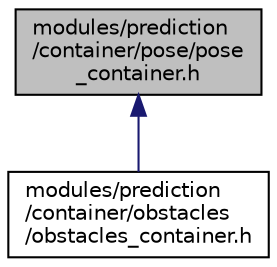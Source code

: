 digraph "modules/prediction/container/pose/pose_container.h"
{
  edge [fontname="Helvetica",fontsize="10",labelfontname="Helvetica",labelfontsize="10"];
  node [fontname="Helvetica",fontsize="10",shape=record];
  Node1 [label="modules/prediction\l/container/pose/pose\l_container.h",height=0.2,width=0.4,color="black", fillcolor="grey75", style="filled" fontcolor="black"];
  Node1 -> Node2 [dir="back",color="midnightblue",fontsize="10",style="solid",fontname="Helvetica"];
  Node2 [label="modules/prediction\l/container/obstacles\l/obstacles_container.h",height=0.2,width=0.4,color="black", fillcolor="white", style="filled",URL="$obstacles__container_8h.html",tooltip="Obstacles container. "];
}

